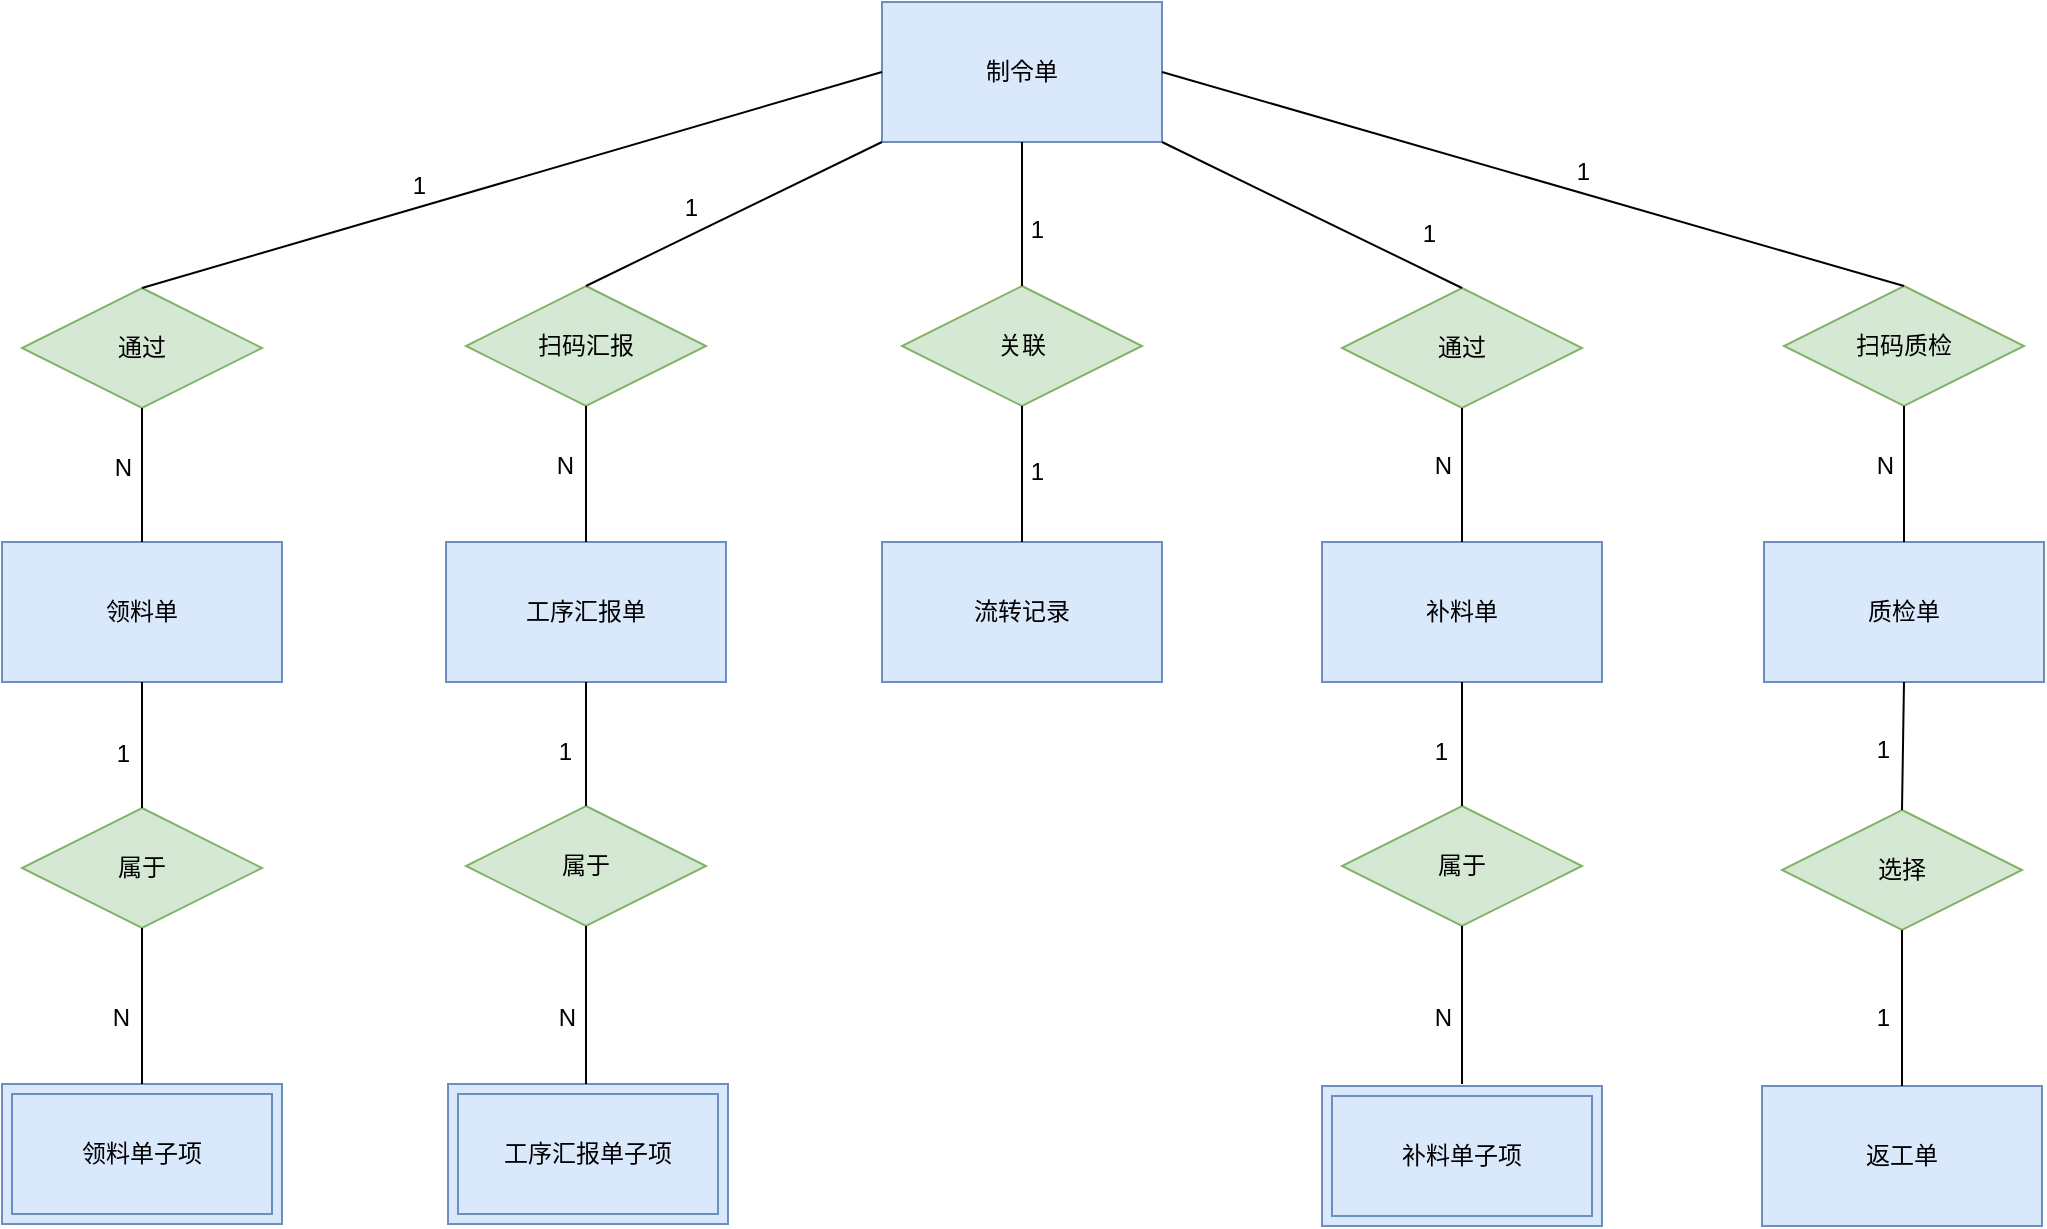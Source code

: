 <mxfile version="20.1.3" type="github">
  <diagram id="EdJQ1rim-IhcCdblrbLJ" name="第1页">
    <mxGraphModel dx="1422" dy="786" grid="0" gridSize="10" guides="1" tooltips="1" connect="1" arrows="1" fold="1" page="1" pageScale="1" pageWidth="2336" pageHeight="1654" math="0" shadow="0">
      <root>
        <mxCell id="0" />
        <mxCell id="1" parent="0" />
        <mxCell id="T-v4ybxe8Cstx7crRTq--1" value="质检单" style="whiteSpace=wrap;html=1;align=center;rounded=0;fillColor=#dae8fc;strokeColor=#6c8ebf;" parent="1" vertex="1">
          <mxGeometry x="1303" y="530" width="140" height="70" as="geometry" />
        </mxCell>
        <mxCell id="T-v4ybxe8Cstx7crRTq--2" value="制令单" style="whiteSpace=wrap;html=1;align=center;rounded=0;fillColor=#dae8fc;strokeColor=#6c8ebf;" parent="1" vertex="1">
          <mxGeometry x="862" y="260" width="140" height="70" as="geometry" />
        </mxCell>
        <mxCell id="T-v4ybxe8Cstx7crRTq--3" value="领料单" style="whiteSpace=wrap;html=1;align=center;rounded=0;fillColor=#dae8fc;strokeColor=#6c8ebf;" parent="1" vertex="1">
          <mxGeometry x="422" y="530" width="140" height="70" as="geometry" />
        </mxCell>
        <mxCell id="T-v4ybxe8Cstx7crRTq--4" value="返工单" style="whiteSpace=wrap;html=1;align=center;rounded=0;fillColor=#dae8fc;strokeColor=#6c8ebf;" parent="1" vertex="1">
          <mxGeometry x="1302" y="802" width="140" height="70" as="geometry" />
        </mxCell>
        <mxCell id="T-v4ybxe8Cstx7crRTq--6" value="工序汇报单" style="whiteSpace=wrap;html=1;align=center;rounded=0;fillColor=#dae8fc;strokeColor=#6c8ebf;" parent="1" vertex="1">
          <mxGeometry x="644" y="530" width="140" height="70" as="geometry" />
        </mxCell>
        <mxCell id="T-v4ybxe8Cstx7crRTq--8" value="扫码质检" style="shape=rhombus;perimeter=rhombusPerimeter;whiteSpace=wrap;html=1;align=center;rounded=0;fillColor=#d5e8d4;strokeColor=#82b366;" parent="1" vertex="1">
          <mxGeometry x="1313" y="402" width="120" height="60" as="geometry" />
        </mxCell>
        <mxCell id="T-v4ybxe8Cstx7crRTq--9" value="通过" style="shape=rhombus;perimeter=rhombusPerimeter;whiteSpace=wrap;html=1;align=center;rounded=0;fillColor=#d5e8d4;strokeColor=#82b366;" parent="1" vertex="1">
          <mxGeometry x="432" y="403" width="120" height="60" as="geometry" />
        </mxCell>
        <mxCell id="T-v4ybxe8Cstx7crRTq--16" value="扫码汇报" style="shape=rhombus;perimeter=rhombusPerimeter;whiteSpace=wrap;html=1;align=center;rounded=0;fillColor=#d5e8d4;strokeColor=#82b366;" parent="1" vertex="1">
          <mxGeometry x="654" y="402" width="120" height="60" as="geometry" />
        </mxCell>
        <mxCell id="T-v4ybxe8Cstx7crRTq--20" value="工序汇报单子项" style="shape=ext;margin=3;double=1;whiteSpace=wrap;html=1;align=center;rounded=0;fillColor=#dae8fc;strokeColor=#6c8ebf;" parent="1" vertex="1">
          <mxGeometry x="645" y="801" width="140" height="70" as="geometry" />
        </mxCell>
        <mxCell id="T-v4ybxe8Cstx7crRTq--21" value="属于" style="shape=rhombus;perimeter=rhombusPerimeter;whiteSpace=wrap;html=1;align=center;rounded=0;fillColor=#d5e8d4;strokeColor=#82b366;" parent="1" vertex="1">
          <mxGeometry x="654" y="662" width="120" height="60" as="geometry" />
        </mxCell>
        <mxCell id="T-v4ybxe8Cstx7crRTq--26" value="选择" style="shape=rhombus;perimeter=rhombusPerimeter;whiteSpace=wrap;html=1;align=center;rounded=0;fillColor=#d5e8d4;strokeColor=#82b366;" parent="1" vertex="1">
          <mxGeometry x="1312" y="664" width="120" height="60" as="geometry" />
        </mxCell>
        <mxCell id="T-v4ybxe8Cstx7crRTq--41" value="领料单子项" style="shape=ext;margin=3;double=1;whiteSpace=wrap;html=1;align=center;rounded=0;fillColor=#dae8fc;strokeColor=#6c8ebf;" parent="1" vertex="1">
          <mxGeometry x="422" y="801" width="140" height="70" as="geometry" />
        </mxCell>
        <mxCell id="T-v4ybxe8Cstx7crRTq--42" value="属于" style="shape=rhombus;perimeter=rhombusPerimeter;whiteSpace=wrap;html=1;align=center;rounded=0;fillColor=#d5e8d4;strokeColor=#82b366;" parent="1" vertex="1">
          <mxGeometry x="432" y="663" width="120" height="60" as="geometry" />
        </mxCell>
        <mxCell id="T-v4ybxe8Cstx7crRTq--48" value="" style="endArrow=none;html=1;rounded=0;sketch=0;curved=0;exitX=0;exitY=0.5;exitDx=0;exitDy=0;entryX=0.5;entryY=0;entryDx=0;entryDy=0;" parent="1" source="T-v4ybxe8Cstx7crRTq--2" target="T-v4ybxe8Cstx7crRTq--9" edge="1">
          <mxGeometry relative="1" as="geometry">
            <mxPoint x="821" y="642" as="sourcePoint" />
            <mxPoint x="981" y="642" as="targetPoint" />
          </mxGeometry>
        </mxCell>
        <mxCell id="T-v4ybxe8Cstx7crRTq--49" value="1" style="resizable=0;html=1;align=right;verticalAlign=bottom;rounded=0;sketch=0;" parent="T-v4ybxe8Cstx7crRTq--48" connectable="0" vertex="1">
          <mxGeometry x="1" relative="1" as="geometry">
            <mxPoint x="143" y="-43" as="offset" />
          </mxGeometry>
        </mxCell>
        <mxCell id="T-v4ybxe8Cstx7crRTq--50" value="" style="endArrow=none;html=1;rounded=0;sketch=0;curved=0;exitX=0;exitY=1;exitDx=0;exitDy=0;entryX=0.5;entryY=0;entryDx=0;entryDy=0;" parent="1" source="T-v4ybxe8Cstx7crRTq--2" target="T-v4ybxe8Cstx7crRTq--16" edge="1">
          <mxGeometry relative="1" as="geometry">
            <mxPoint x="821" y="642" as="sourcePoint" />
            <mxPoint x="981" y="642" as="targetPoint" />
          </mxGeometry>
        </mxCell>
        <mxCell id="T-v4ybxe8Cstx7crRTq--51" value="1" style="resizable=0;html=1;align=right;verticalAlign=bottom;rounded=0;sketch=0;" parent="T-v4ybxe8Cstx7crRTq--50" connectable="0" vertex="1">
          <mxGeometry x="1" relative="1" as="geometry">
            <mxPoint x="56" y="-30" as="offset" />
          </mxGeometry>
        </mxCell>
        <mxCell id="T-v4ybxe8Cstx7crRTq--52" value="" style="endArrow=none;html=1;rounded=0;sketch=0;curved=0;entryX=0.5;entryY=0;entryDx=0;entryDy=0;exitX=1;exitY=0.5;exitDx=0;exitDy=0;" parent="1" source="T-v4ybxe8Cstx7crRTq--2" target="T-v4ybxe8Cstx7crRTq--8" edge="1">
          <mxGeometry relative="1" as="geometry">
            <mxPoint x="821" y="642" as="sourcePoint" />
            <mxPoint x="981" y="642" as="targetPoint" />
          </mxGeometry>
        </mxCell>
        <mxCell id="T-v4ybxe8Cstx7crRTq--53" value="1" style="resizable=0;html=1;align=right;verticalAlign=bottom;rounded=0;sketch=0;" parent="T-v4ybxe8Cstx7crRTq--52" connectable="0" vertex="1">
          <mxGeometry x="1" relative="1" as="geometry">
            <mxPoint x="-156" y="-48" as="offset" />
          </mxGeometry>
        </mxCell>
        <mxCell id="T-v4ybxe8Cstx7crRTq--54" value="" style="endArrow=none;html=1;rounded=0;sketch=0;curved=0;exitX=0.5;exitY=1;exitDx=0;exitDy=0;entryX=0.5;entryY=0;entryDx=0;entryDy=0;" parent="1" source="T-v4ybxe8Cstx7crRTq--9" target="T-v4ybxe8Cstx7crRTq--3" edge="1">
          <mxGeometry relative="1" as="geometry">
            <mxPoint x="815" y="634" as="sourcePoint" />
            <mxPoint x="975" y="634" as="targetPoint" />
          </mxGeometry>
        </mxCell>
        <mxCell id="T-v4ybxe8Cstx7crRTq--55" value="N" style="resizable=0;html=1;align=right;verticalAlign=bottom;rounded=0;sketch=0;" parent="T-v4ybxe8Cstx7crRTq--54" connectable="0" vertex="1">
          <mxGeometry x="1" relative="1" as="geometry">
            <mxPoint x="-5" y="-29" as="offset" />
          </mxGeometry>
        </mxCell>
        <mxCell id="T-v4ybxe8Cstx7crRTq--56" value="" style="endArrow=none;html=1;rounded=0;sketch=0;curved=0;exitX=0.5;exitY=1;exitDx=0;exitDy=0;" parent="1" source="T-v4ybxe8Cstx7crRTq--16" target="T-v4ybxe8Cstx7crRTq--6" edge="1">
          <mxGeometry relative="1" as="geometry">
            <mxPoint x="625" y="640" as="sourcePoint" />
            <mxPoint x="785" y="640" as="targetPoint" />
          </mxGeometry>
        </mxCell>
        <mxCell id="T-v4ybxe8Cstx7crRTq--57" value="N" style="resizable=0;html=1;align=right;verticalAlign=bottom;rounded=0;sketch=0;" parent="T-v4ybxe8Cstx7crRTq--56" connectable="0" vertex="1">
          <mxGeometry x="1" relative="1" as="geometry">
            <mxPoint x="-6" y="-30" as="offset" />
          </mxGeometry>
        </mxCell>
        <mxCell id="T-v4ybxe8Cstx7crRTq--58" value="" style="endArrow=none;html=1;rounded=0;sketch=0;curved=0;entryX=0.5;entryY=0;entryDx=0;entryDy=0;exitX=0.5;exitY=1;exitDx=0;exitDy=0;" parent="1" source="T-v4ybxe8Cstx7crRTq--8" target="T-v4ybxe8Cstx7crRTq--1" edge="1">
          <mxGeometry relative="1" as="geometry">
            <mxPoint x="829" y="640" as="sourcePoint" />
            <mxPoint x="989" y="640" as="targetPoint" />
          </mxGeometry>
        </mxCell>
        <mxCell id="T-v4ybxe8Cstx7crRTq--59" value="N" style="resizable=0;html=1;align=right;verticalAlign=bottom;rounded=0;sketch=0;" parent="T-v4ybxe8Cstx7crRTq--58" connectable="0" vertex="1">
          <mxGeometry x="1" relative="1" as="geometry">
            <mxPoint x="-5" y="-30" as="offset" />
          </mxGeometry>
        </mxCell>
        <mxCell id="T-v4ybxe8Cstx7crRTq--60" value="" style="endArrow=none;html=1;rounded=0;sketch=0;curved=0;exitX=0.5;exitY=1;exitDx=0;exitDy=0;entryX=0.5;entryY=0;entryDx=0;entryDy=0;" parent="1" source="T-v4ybxe8Cstx7crRTq--3" target="T-v4ybxe8Cstx7crRTq--42" edge="1">
          <mxGeometry relative="1" as="geometry">
            <mxPoint x="815" y="634" as="sourcePoint" />
            <mxPoint x="975" y="634" as="targetPoint" />
          </mxGeometry>
        </mxCell>
        <mxCell id="T-v4ybxe8Cstx7crRTq--61" value="1" style="resizable=0;html=1;align=right;verticalAlign=bottom;rounded=0;sketch=0;" parent="T-v4ybxe8Cstx7crRTq--60" connectable="0" vertex="1">
          <mxGeometry x="1" relative="1" as="geometry">
            <mxPoint x="-6" y="-19" as="offset" />
          </mxGeometry>
        </mxCell>
        <mxCell id="T-v4ybxe8Cstx7crRTq--65" value="" style="endArrow=none;html=1;rounded=0;sketch=0;curved=0;entryX=0.5;entryY=0;entryDx=0;entryDy=0;exitX=0.5;exitY=1;exitDx=0;exitDy=0;" parent="1" source="T-v4ybxe8Cstx7crRTq--42" target="T-v4ybxe8Cstx7crRTq--41" edge="1">
          <mxGeometry relative="1" as="geometry">
            <mxPoint x="489" y="813" as="sourcePoint" />
            <mxPoint x="975" y="634" as="targetPoint" />
          </mxGeometry>
        </mxCell>
        <mxCell id="T-v4ybxe8Cstx7crRTq--66" value="N" style="resizable=0;html=1;align=right;verticalAlign=bottom;rounded=0;sketch=0;" parent="T-v4ybxe8Cstx7crRTq--65" connectable="0" vertex="1">
          <mxGeometry x="1" relative="1" as="geometry">
            <mxPoint x="-6" y="-25" as="offset" />
          </mxGeometry>
        </mxCell>
        <mxCell id="T-v4ybxe8Cstx7crRTq--67" value="" style="endArrow=none;html=1;rounded=0;sketch=0;curved=0;entryX=0.5;entryY=0;entryDx=0;entryDy=0;exitX=0.5;exitY=1;exitDx=0;exitDy=0;" parent="1" source="T-v4ybxe8Cstx7crRTq--6" target="T-v4ybxe8Cstx7crRTq--21" edge="1">
          <mxGeometry relative="1" as="geometry">
            <mxPoint x="626" y="620" as="sourcePoint" />
            <mxPoint x="786" y="620" as="targetPoint" />
          </mxGeometry>
        </mxCell>
        <mxCell id="T-v4ybxe8Cstx7crRTq--68" value="1" style="resizable=0;html=1;align=right;verticalAlign=bottom;rounded=0;sketch=0;" parent="T-v4ybxe8Cstx7crRTq--67" connectable="0" vertex="1">
          <mxGeometry x="1" relative="1" as="geometry">
            <mxPoint x="-7" y="-19" as="offset" />
          </mxGeometry>
        </mxCell>
        <mxCell id="T-v4ybxe8Cstx7crRTq--69" value="" style="endArrow=none;html=1;rounded=0;sketch=0;curved=0;entryX=0.5;entryY=0;entryDx=0;entryDy=0;exitX=0.5;exitY=1;exitDx=0;exitDy=0;" parent="1" source="T-v4ybxe8Cstx7crRTq--21" edge="1">
          <mxGeometry relative="1" as="geometry">
            <mxPoint x="626" y="620" as="sourcePoint" />
            <mxPoint x="714" y="801" as="targetPoint" />
          </mxGeometry>
        </mxCell>
        <mxCell id="T-v4ybxe8Cstx7crRTq--70" value="N" style="resizable=0;html=1;align=right;verticalAlign=bottom;rounded=0;sketch=0;" parent="T-v4ybxe8Cstx7crRTq--69" connectable="0" vertex="1">
          <mxGeometry x="1" relative="1" as="geometry">
            <mxPoint x="-5" y="-25" as="offset" />
          </mxGeometry>
        </mxCell>
        <mxCell id="T-v4ybxe8Cstx7crRTq--71" value="" style="endArrow=none;html=1;rounded=0;sketch=0;curved=0;entryX=0.5;entryY=0;entryDx=0;entryDy=0;exitX=0.5;exitY=1;exitDx=0;exitDy=0;" parent="1" source="T-v4ybxe8Cstx7crRTq--1" target="T-v4ybxe8Cstx7crRTq--26" edge="1">
          <mxGeometry relative="1" as="geometry">
            <mxPoint x="830" y="620" as="sourcePoint" />
            <mxPoint x="990" y="620" as="targetPoint" />
          </mxGeometry>
        </mxCell>
        <mxCell id="T-v4ybxe8Cstx7crRTq--72" value="1" style="resizable=0;html=1;align=right;verticalAlign=bottom;rounded=0;sketch=0;" parent="T-v4ybxe8Cstx7crRTq--71" connectable="0" vertex="1">
          <mxGeometry x="1" relative="1" as="geometry">
            <mxPoint x="-6" y="-21" as="offset" />
          </mxGeometry>
        </mxCell>
        <mxCell id="T-v4ybxe8Cstx7crRTq--73" value="" style="endArrow=none;html=1;rounded=0;sketch=0;curved=0;entryX=0.5;entryY=0;entryDx=0;entryDy=0;" parent="1" source="T-v4ybxe8Cstx7crRTq--26" target="T-v4ybxe8Cstx7crRTq--4" edge="1">
          <mxGeometry relative="1" as="geometry">
            <mxPoint x="830" y="620" as="sourcePoint" />
            <mxPoint x="990" y="620" as="targetPoint" />
          </mxGeometry>
        </mxCell>
        <mxCell id="T-v4ybxe8Cstx7crRTq--74" value="1" style="resizable=0;html=1;align=right;verticalAlign=bottom;rounded=0;sketch=0;" parent="T-v4ybxe8Cstx7crRTq--73" connectable="0" vertex="1">
          <mxGeometry x="1" relative="1" as="geometry">
            <mxPoint x="-6" y="-26" as="offset" />
          </mxGeometry>
        </mxCell>
        <mxCell id="T-v4ybxe8Cstx7crRTq--75" value="通过" style="shape=rhombus;perimeter=rhombusPerimeter;whiteSpace=wrap;html=1;align=center;rounded=0;sketch=0;fillColor=#d5e8d4;strokeColor=#82b366;" parent="1" vertex="1">
          <mxGeometry x="1092" y="403" width="120" height="60" as="geometry" />
        </mxCell>
        <mxCell id="T-v4ybxe8Cstx7crRTq--78" value="补料单" style="whiteSpace=wrap;html=1;align=center;rounded=0;sketch=0;fillColor=#dae8fc;strokeColor=#6c8ebf;" parent="1" vertex="1">
          <mxGeometry x="1082" y="530" width="140" height="70" as="geometry" />
        </mxCell>
        <mxCell id="T-v4ybxe8Cstx7crRTq--79" value="" style="endArrow=none;html=1;rounded=0;sketch=0;curved=0;exitX=1;exitY=1;exitDx=0;exitDy=0;entryX=0.5;entryY=0;entryDx=0;entryDy=0;" parent="1" source="T-v4ybxe8Cstx7crRTq--2" target="T-v4ybxe8Cstx7crRTq--75" edge="1">
          <mxGeometry relative="1" as="geometry">
            <mxPoint x="816" y="557" as="sourcePoint" />
            <mxPoint x="976" y="557" as="targetPoint" />
          </mxGeometry>
        </mxCell>
        <mxCell id="T-v4ybxe8Cstx7crRTq--80" value="1" style="resizable=0;html=1;align=right;verticalAlign=bottom;rounded=0;sketch=0;" parent="T-v4ybxe8Cstx7crRTq--79" connectable="0" vertex="1">
          <mxGeometry x="1" relative="1" as="geometry">
            <mxPoint x="-13" y="-19" as="offset" />
          </mxGeometry>
        </mxCell>
        <mxCell id="T-v4ybxe8Cstx7crRTq--81" value="" style="endArrow=none;html=1;rounded=0;sketch=0;curved=0;exitX=0.5;exitY=1;exitDx=0;exitDy=0;entryX=0.5;entryY=0;entryDx=0;entryDy=0;" parent="1" source="T-v4ybxe8Cstx7crRTq--75" target="T-v4ybxe8Cstx7crRTq--78" edge="1">
          <mxGeometry relative="1" as="geometry">
            <mxPoint x="878" y="551" as="sourcePoint" />
            <mxPoint x="1038" y="551" as="targetPoint" />
          </mxGeometry>
        </mxCell>
        <mxCell id="T-v4ybxe8Cstx7crRTq--82" value="N" style="resizable=0;html=1;align=right;verticalAlign=bottom;rounded=0;sketch=0;" parent="T-v4ybxe8Cstx7crRTq--81" connectable="0" vertex="1">
          <mxGeometry x="1" relative="1" as="geometry">
            <mxPoint x="-5" y="-30" as="offset" />
          </mxGeometry>
        </mxCell>
        <mxCell id="xHeSQs5RbqyMI2PvdDXR-1" value="补料单子项" style="shape=ext;margin=3;double=1;whiteSpace=wrap;html=1;align=center;rounded=0;sketch=0;fillColor=#dae8fc;strokeColor=#6c8ebf;" parent="1" vertex="1">
          <mxGeometry x="1082" y="802" width="140" height="70" as="geometry" />
        </mxCell>
        <mxCell id="xHeSQs5RbqyMI2PvdDXR-2" value="属于" style="shape=rhombus;perimeter=rhombusPerimeter;whiteSpace=wrap;html=1;align=center;rounded=0;fillColor=#d5e8d4;strokeColor=#82b366;" parent="1" vertex="1">
          <mxGeometry x="1092" y="662" width="120" height="60" as="geometry" />
        </mxCell>
        <mxCell id="xHeSQs5RbqyMI2PvdDXR-3" value="" style="endArrow=none;html=1;rounded=0;sketch=0;curved=0;entryX=0.5;entryY=0;entryDx=0;entryDy=0;exitX=0.5;exitY=1;exitDx=0;exitDy=0;" parent="1" target="xHeSQs5RbqyMI2PvdDXR-2" edge="1">
          <mxGeometry relative="1" as="geometry">
            <mxPoint x="1152" y="600" as="sourcePoint" />
            <mxPoint x="1224" y="620" as="targetPoint" />
          </mxGeometry>
        </mxCell>
        <mxCell id="xHeSQs5RbqyMI2PvdDXR-4" value="1" style="resizable=0;html=1;align=right;verticalAlign=bottom;rounded=0;sketch=0;" parent="xHeSQs5RbqyMI2PvdDXR-3" connectable="0" vertex="1">
          <mxGeometry x="1" relative="1" as="geometry">
            <mxPoint x="-7" y="-19" as="offset" />
          </mxGeometry>
        </mxCell>
        <mxCell id="xHeSQs5RbqyMI2PvdDXR-5" value="" style="endArrow=none;html=1;rounded=0;sketch=0;curved=0;entryX=0.5;entryY=0;entryDx=0;entryDy=0;exitX=0.5;exitY=1;exitDx=0;exitDy=0;" parent="1" source="xHeSQs5RbqyMI2PvdDXR-2" edge="1">
          <mxGeometry relative="1" as="geometry">
            <mxPoint x="1064" y="620" as="sourcePoint" />
            <mxPoint x="1152" y="801" as="targetPoint" />
          </mxGeometry>
        </mxCell>
        <mxCell id="xHeSQs5RbqyMI2PvdDXR-6" value="N" style="resizable=0;html=1;align=right;verticalAlign=bottom;rounded=0;sketch=0;" parent="xHeSQs5RbqyMI2PvdDXR-5" connectable="0" vertex="1">
          <mxGeometry x="1" relative="1" as="geometry">
            <mxPoint x="-5" y="-25" as="offset" />
          </mxGeometry>
        </mxCell>
        <mxCell id="aaQJXaKTfx_OIb_2QsVe-1" value="流转记录" style="whiteSpace=wrap;html=1;align=center;rounded=0;fillColor=#dae8fc;strokeColor=#6c8ebf;" vertex="1" parent="1">
          <mxGeometry x="862" y="530" width="140" height="70" as="geometry" />
        </mxCell>
        <mxCell id="aaQJXaKTfx_OIb_2QsVe-2" value="关联" style="shape=rhombus;perimeter=rhombusPerimeter;whiteSpace=wrap;html=1;align=center;rounded=0;fillColor=#d5e8d4;strokeColor=#82b366;" vertex="1" parent="1">
          <mxGeometry x="872" y="402" width="120" height="60" as="geometry" />
        </mxCell>
        <mxCell id="aaQJXaKTfx_OIb_2QsVe-3" value="" style="endArrow=none;html=1;rounded=0;sketch=0;curved=0;exitX=0.5;exitY=1;exitDx=0;exitDy=0;" edge="1" parent="1" source="T-v4ybxe8Cstx7crRTq--2" target="aaQJXaKTfx_OIb_2QsVe-2">
          <mxGeometry relative="1" as="geometry">
            <mxPoint x="872" y="340" as="sourcePoint" />
            <mxPoint x="724" y="412" as="targetPoint" />
          </mxGeometry>
        </mxCell>
        <mxCell id="aaQJXaKTfx_OIb_2QsVe-4" value="1" style="resizable=0;html=1;align=right;verticalAlign=bottom;rounded=0;sketch=0;" connectable="0" vertex="1" parent="aaQJXaKTfx_OIb_2QsVe-3">
          <mxGeometry x="1" relative="1" as="geometry">
            <mxPoint x="11" y="-20" as="offset" />
          </mxGeometry>
        </mxCell>
        <mxCell id="aaQJXaKTfx_OIb_2QsVe-5" value="" style="endArrow=none;html=1;rounded=0;sketch=0;curved=0;entryX=0.5;entryY=0;entryDx=0;entryDy=0;" edge="1" parent="1" target="aaQJXaKTfx_OIb_2QsVe-1">
          <mxGeometry relative="1" as="geometry">
            <mxPoint x="932" y="462" as="sourcePoint" />
            <mxPoint x="942" y="412" as="targetPoint" />
          </mxGeometry>
        </mxCell>
        <mxCell id="aaQJXaKTfx_OIb_2QsVe-6" value="1" style="resizable=0;html=1;align=right;verticalAlign=bottom;rounded=0;sketch=0;" connectable="0" vertex="1" parent="aaQJXaKTfx_OIb_2QsVe-5">
          <mxGeometry x="1" relative="1" as="geometry">
            <mxPoint x="11" y="-27" as="offset" />
          </mxGeometry>
        </mxCell>
      </root>
    </mxGraphModel>
  </diagram>
</mxfile>
